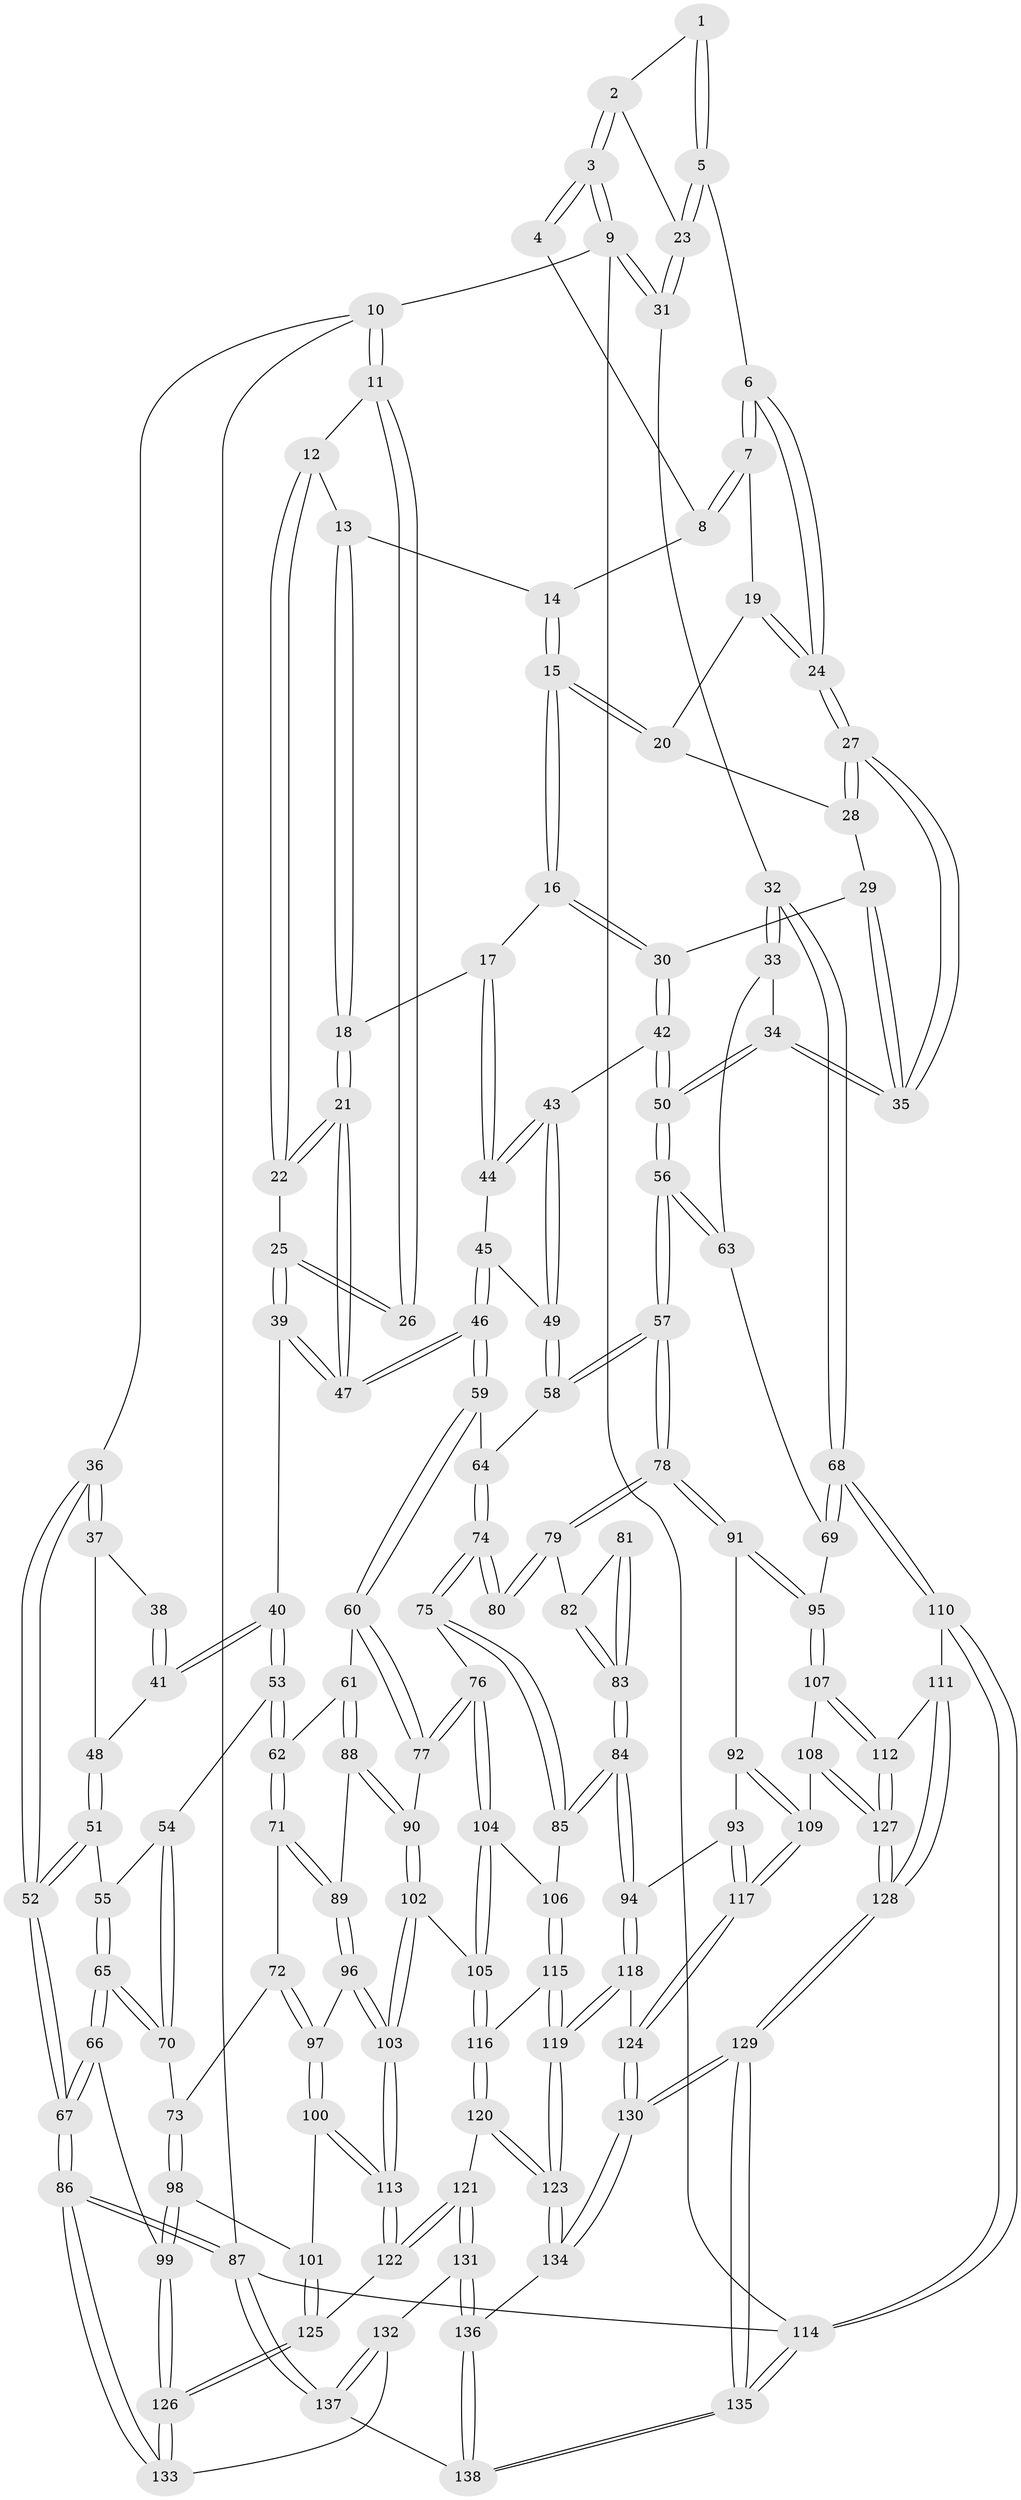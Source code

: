 // Generated by graph-tools (version 1.1) at 2025/27/03/15/25 16:27:56]
// undirected, 138 vertices, 342 edges
graph export_dot {
graph [start="1"]
  node [color=gray90,style=filled];
  1 [pos="+0.8800517064583049+0"];
  2 [pos="+0.9496394083912624+0.08183643126641461"];
  3 [pos="+1+0"];
  4 [pos="+0.8580890913462249+0"];
  5 [pos="+0.8909253013337783+0.13921285721862414"];
  6 [pos="+0.8671887498792623+0.13975202288779057"];
  7 [pos="+0.7380770680951622+0"];
  8 [pos="+0.6753966980535977+0"];
  9 [pos="+1+0"];
  10 [pos="+0+0"];
  11 [pos="+0.09666400841427206+0"];
  12 [pos="+0.2535526958562925+0"];
  13 [pos="+0.3505563406786742+0"];
  14 [pos="+0.6290412064471417+0"];
  15 [pos="+0.565116423708019+0.11394072204194235"];
  16 [pos="+0.537388567183074+0.14671154780692977"];
  17 [pos="+0.5232255082835212+0.15324818038835583"];
  18 [pos="+0.48647357793706936+0.16052795969527658"];
  19 [pos="+0.7182512366743997+0.12763358235139197"];
  20 [pos="+0.6414976297330529+0.14033697419708577"];
  21 [pos="+0.4402258476744295+0.1824163045081146"];
  22 [pos="+0.4171100220894919+0.16036360763007398"];
  23 [pos="+0.9248843711247953+0.15158078889791335"];
  24 [pos="+0.7687629228073652+0.20244292607891312"];
  25 [pos="+0.184306975246026+0.10801692023468527"];
  26 [pos="+0.16862364263364313+0.07609711010801022"];
  27 [pos="+0.7579205510043082+0.23314880659849668"];
  28 [pos="+0.6546328714428776+0.1740012805843091"];
  29 [pos="+0.6451608754000547+0.24216946254515975"];
  30 [pos="+0.6233180872001034+0.24955197475858792"];
  31 [pos="+1+0.3465431175988159"];
  32 [pos="+1+0.3600545065605832"];
  33 [pos="+0.8198889911598793+0.3048481722005587"];
  34 [pos="+0.7657690283364084+0.27943971006339907"];
  35 [pos="+0.7557391442302733+0.24378534030111207"];
  36 [pos="+0+0.22458118583845105"];
  37 [pos="+0.024473741939800394+0.22991308711717107"];
  38 [pos="+0.05907803252593256+0.20275928190738982"];
  39 [pos="+0.21365908870425968+0.2242147913751116"];
  40 [pos="+0.20159493129976117+0.25459228458182853"];
  41 [pos="+0.08922382499017664+0.26386828700648385"];
  42 [pos="+0.6097970085079886+0.28687019725040486"];
  43 [pos="+0.6084895092583629+0.28769639347531545"];
  44 [pos="+0.5407877070545+0.2566541339887206"];
  45 [pos="+0.5338109984987771+0.26955751076175255"];
  46 [pos="+0.41800120121407686+0.3313320199947906"];
  47 [pos="+0.40047637070794007+0.27011194818441664"];
  48 [pos="+0.05512967973906889+0.27914518746061256"];
  49 [pos="+0.569138987027222+0.33135761382423806"];
  50 [pos="+0.7048974713905442+0.3632913197459313"];
  51 [pos="+0.04454282183422567+0.34849318352240544"];
  52 [pos="+0+0.31415570322035474"];
  53 [pos="+0.18184470825676938+0.3803637932675256"];
  54 [pos="+0.18027626642664157+0.38096443732470414"];
  55 [pos="+0.07661281469479361+0.3713213714558412"];
  56 [pos="+0.6871903636720527+0.45176213633772144"];
  57 [pos="+0.67961703300736+0.4619511296744315"];
  58 [pos="+0.5413818957819587+0.37924750607771657"];
  59 [pos="+0.4244926613732511+0.37945142241006397"];
  60 [pos="+0.36310651677558553+0.4202316676982257"];
  61 [pos="+0.29975093043770873+0.4380905405354391"];
  62 [pos="+0.20399610576937152+0.3948449896072131"];
  63 [pos="+0.8020660836932202+0.42813155568808997"];
  64 [pos="+0.44271997079872627+0.3877554224543639"];
  65 [pos="+0+0.5265911419355402"];
  66 [pos="+0+0.6050908916191938"];
  67 [pos="+0+0.6052101277297717"];
  68 [pos="+1+0.3647574782999107"];
  69 [pos="+0.9253618292334913+0.4528530096039323"];
  70 [pos="+0.10380588878667973+0.5196056294590101"];
  71 [pos="+0.18945862650814782+0.5419260168665213"];
  72 [pos="+0.13336406622572453+0.5374376385795421"];
  73 [pos="+0.10665536491192802+0.5229191023834165"];
  74 [pos="+0.4820526468278319+0.4802710641582701"];
  75 [pos="+0.4730911374161989+0.5614892737996033"];
  76 [pos="+0.409178191173763+0.5737793566813307"];
  77 [pos="+0.4003705235652086+0.5564205312472396"];
  78 [pos="+0.6795549310536101+0.4631915922025044"];
  79 [pos="+0.6136112967612181+0.48799231074104704"];
  80 [pos="+0.48434673528547756+0.48107103183392025"];
  81 [pos="+0.5438910861732618+0.5204044179658763"];
  82 [pos="+0.587373054092125+0.5057002382151226"];
  83 [pos="+0.5317604278399168+0.6026330949366379"];
  84 [pos="+0.5292298082664044+0.6108499840364376"];
  85 [pos="+0.5258651471794875+0.6098123542634712"];
  86 [pos="+0+0.8891125768889298"];
  87 [pos="+0+1"];
  88 [pos="+0.2877035173131623+0.5060486865612678"];
  89 [pos="+0.2071156611227086+0.5541808376642127"];
  90 [pos="+0.29630217908012807+0.5361704345480875"];
  91 [pos="+0.6907378717141508+0.5037458520647665"];
  92 [pos="+0.6828618574124248+0.5274998020996273"];
  93 [pos="+0.5836521452834966+0.6173192280721115"];
  94 [pos="+0.5515831952236715+0.6273026006008605"];
  95 [pos="+0.8228930197146208+0.5606141946945898"];
  96 [pos="+0.20768788157996604+0.5899212195432751"];
  97 [pos="+0.1678828894305325+0.6219078105494023"];
  98 [pos="+0.10796438052974569+0.6509474861549117"];
  99 [pos="+0+0.6641289920287524"];
  100 [pos="+0.15684785756605812+0.6433342215336093"];
  101 [pos="+0.13383178731746828+0.6583033764162017"];
  102 [pos="+0.3064992310395922+0.6160322218256248"];
  103 [pos="+0.2907111598977048+0.6290527238691198"];
  104 [pos="+0.3787821207717704+0.6203778285864733"];
  105 [pos="+0.3757268902324375+0.624169424816448"];
  106 [pos="+0.4973176702775207+0.6267508668676525"];
  107 [pos="+0.8406327603174114+0.6320855500030829"];
  108 [pos="+0.7954669826247849+0.6787098311888531"];
  109 [pos="+0.7233466765337068+0.6907996058375939"];
  110 [pos="+1+0.6008583182439243"];
  111 [pos="+1+0.6257828861984865"];
  112 [pos="+0.9704697047893094+0.661138453601641"];
  113 [pos="+0.2683803036946275+0.6801448272083437"];
  114 [pos="+1+1"];
  115 [pos="+0.4485635470096307+0.6652404145537608"];
  116 [pos="+0.3879996381425439+0.648510283306576"];
  117 [pos="+0.7072313873065135+0.7068312413939838"];
  118 [pos="+0.5477391249594882+0.7537861771651245"];
  119 [pos="+0.4940846634060872+0.8002960799458075"];
  120 [pos="+0.37363585480512945+0.7938201383066734"];
  121 [pos="+0.28120070866707697+0.7751355241530441"];
  122 [pos="+0.2706255877120819+0.7551014394652545"];
  123 [pos="+0.4568454088281159+0.85110397362563"];
  124 [pos="+0.6828420994687895+0.7564886130293382"];
  125 [pos="+0.15113071745206863+0.7203737394059477"];
  126 [pos="+0.09243579187731081+0.8054564596014615"];
  127 [pos="+0.8637381567045764+0.8096601185564202"];
  128 [pos="+0.8575118583961432+0.8886514722646693"];
  129 [pos="+0.8324568917515348+1"];
  130 [pos="+0.7743463848917989+0.9748748896347793"];
  131 [pos="+0.18667621230938525+0.8842099751310426"];
  132 [pos="+0.14751027722832588+0.9079459352343681"];
  133 [pos="+0.10118967723828137+0.8622311548335432"];
  134 [pos="+0.458884606582553+0.8638404791066849"];
  135 [pos="+0.9555772266577345+1"];
  136 [pos="+0.42228569564781854+0.953029813224825"];
  137 [pos="+0.131199524670911+1"];
  138 [pos="+0.3900067097626238+1"];
  1 -- 2;
  1 -- 5;
  1 -- 5;
  2 -- 3;
  2 -- 3;
  2 -- 23;
  3 -- 4;
  3 -- 4;
  3 -- 9;
  3 -- 9;
  4 -- 8;
  5 -- 6;
  5 -- 23;
  5 -- 23;
  6 -- 7;
  6 -- 7;
  6 -- 24;
  6 -- 24;
  7 -- 8;
  7 -- 8;
  7 -- 19;
  8 -- 14;
  9 -- 10;
  9 -- 31;
  9 -- 31;
  9 -- 114;
  10 -- 11;
  10 -- 11;
  10 -- 36;
  10 -- 87;
  11 -- 12;
  11 -- 26;
  11 -- 26;
  12 -- 13;
  12 -- 22;
  12 -- 22;
  13 -- 14;
  13 -- 18;
  13 -- 18;
  14 -- 15;
  14 -- 15;
  15 -- 16;
  15 -- 16;
  15 -- 20;
  15 -- 20;
  16 -- 17;
  16 -- 30;
  16 -- 30;
  17 -- 18;
  17 -- 44;
  17 -- 44;
  18 -- 21;
  18 -- 21;
  19 -- 20;
  19 -- 24;
  19 -- 24;
  20 -- 28;
  21 -- 22;
  21 -- 22;
  21 -- 47;
  21 -- 47;
  22 -- 25;
  23 -- 31;
  23 -- 31;
  24 -- 27;
  24 -- 27;
  25 -- 26;
  25 -- 26;
  25 -- 39;
  25 -- 39;
  27 -- 28;
  27 -- 28;
  27 -- 35;
  27 -- 35;
  28 -- 29;
  29 -- 30;
  29 -- 35;
  29 -- 35;
  30 -- 42;
  30 -- 42;
  31 -- 32;
  32 -- 33;
  32 -- 33;
  32 -- 68;
  32 -- 68;
  33 -- 34;
  33 -- 63;
  34 -- 35;
  34 -- 35;
  34 -- 50;
  34 -- 50;
  36 -- 37;
  36 -- 37;
  36 -- 52;
  36 -- 52;
  37 -- 38;
  37 -- 48;
  38 -- 41;
  38 -- 41;
  39 -- 40;
  39 -- 47;
  39 -- 47;
  40 -- 41;
  40 -- 41;
  40 -- 53;
  40 -- 53;
  41 -- 48;
  42 -- 43;
  42 -- 50;
  42 -- 50;
  43 -- 44;
  43 -- 44;
  43 -- 49;
  43 -- 49;
  44 -- 45;
  45 -- 46;
  45 -- 46;
  45 -- 49;
  46 -- 47;
  46 -- 47;
  46 -- 59;
  46 -- 59;
  48 -- 51;
  48 -- 51;
  49 -- 58;
  49 -- 58;
  50 -- 56;
  50 -- 56;
  51 -- 52;
  51 -- 52;
  51 -- 55;
  52 -- 67;
  52 -- 67;
  53 -- 54;
  53 -- 62;
  53 -- 62;
  54 -- 55;
  54 -- 70;
  54 -- 70;
  55 -- 65;
  55 -- 65;
  56 -- 57;
  56 -- 57;
  56 -- 63;
  56 -- 63;
  57 -- 58;
  57 -- 58;
  57 -- 78;
  57 -- 78;
  58 -- 64;
  59 -- 60;
  59 -- 60;
  59 -- 64;
  60 -- 61;
  60 -- 77;
  60 -- 77;
  61 -- 62;
  61 -- 88;
  61 -- 88;
  62 -- 71;
  62 -- 71;
  63 -- 69;
  64 -- 74;
  64 -- 74;
  65 -- 66;
  65 -- 66;
  65 -- 70;
  65 -- 70;
  66 -- 67;
  66 -- 67;
  66 -- 99;
  67 -- 86;
  67 -- 86;
  68 -- 69;
  68 -- 69;
  68 -- 110;
  68 -- 110;
  69 -- 95;
  70 -- 73;
  71 -- 72;
  71 -- 89;
  71 -- 89;
  72 -- 73;
  72 -- 97;
  72 -- 97;
  73 -- 98;
  73 -- 98;
  74 -- 75;
  74 -- 75;
  74 -- 80;
  74 -- 80;
  75 -- 76;
  75 -- 85;
  75 -- 85;
  76 -- 77;
  76 -- 77;
  76 -- 104;
  76 -- 104;
  77 -- 90;
  78 -- 79;
  78 -- 79;
  78 -- 91;
  78 -- 91;
  79 -- 80;
  79 -- 80;
  79 -- 82;
  81 -- 82;
  81 -- 83;
  81 -- 83;
  82 -- 83;
  82 -- 83;
  83 -- 84;
  83 -- 84;
  84 -- 85;
  84 -- 85;
  84 -- 94;
  84 -- 94;
  85 -- 106;
  86 -- 87;
  86 -- 87;
  86 -- 133;
  86 -- 133;
  87 -- 137;
  87 -- 137;
  87 -- 114;
  88 -- 89;
  88 -- 90;
  88 -- 90;
  89 -- 96;
  89 -- 96;
  90 -- 102;
  90 -- 102;
  91 -- 92;
  91 -- 95;
  91 -- 95;
  92 -- 93;
  92 -- 109;
  92 -- 109;
  93 -- 94;
  93 -- 117;
  93 -- 117;
  94 -- 118;
  94 -- 118;
  95 -- 107;
  95 -- 107;
  96 -- 97;
  96 -- 103;
  96 -- 103;
  97 -- 100;
  97 -- 100;
  98 -- 99;
  98 -- 99;
  98 -- 101;
  99 -- 126;
  99 -- 126;
  100 -- 101;
  100 -- 113;
  100 -- 113;
  101 -- 125;
  101 -- 125;
  102 -- 103;
  102 -- 103;
  102 -- 105;
  103 -- 113;
  103 -- 113;
  104 -- 105;
  104 -- 105;
  104 -- 106;
  105 -- 116;
  105 -- 116;
  106 -- 115;
  106 -- 115;
  107 -- 108;
  107 -- 112;
  107 -- 112;
  108 -- 109;
  108 -- 127;
  108 -- 127;
  109 -- 117;
  109 -- 117;
  110 -- 111;
  110 -- 114;
  110 -- 114;
  111 -- 112;
  111 -- 128;
  111 -- 128;
  112 -- 127;
  112 -- 127;
  113 -- 122;
  113 -- 122;
  114 -- 135;
  114 -- 135;
  115 -- 116;
  115 -- 119;
  115 -- 119;
  116 -- 120;
  116 -- 120;
  117 -- 124;
  117 -- 124;
  118 -- 119;
  118 -- 119;
  118 -- 124;
  119 -- 123;
  119 -- 123;
  120 -- 121;
  120 -- 123;
  120 -- 123;
  121 -- 122;
  121 -- 122;
  121 -- 131;
  121 -- 131;
  122 -- 125;
  123 -- 134;
  123 -- 134;
  124 -- 130;
  124 -- 130;
  125 -- 126;
  125 -- 126;
  126 -- 133;
  126 -- 133;
  127 -- 128;
  127 -- 128;
  128 -- 129;
  128 -- 129;
  129 -- 130;
  129 -- 130;
  129 -- 135;
  129 -- 135;
  130 -- 134;
  130 -- 134;
  131 -- 132;
  131 -- 136;
  131 -- 136;
  132 -- 133;
  132 -- 137;
  132 -- 137;
  134 -- 136;
  135 -- 138;
  135 -- 138;
  136 -- 138;
  136 -- 138;
  137 -- 138;
}
